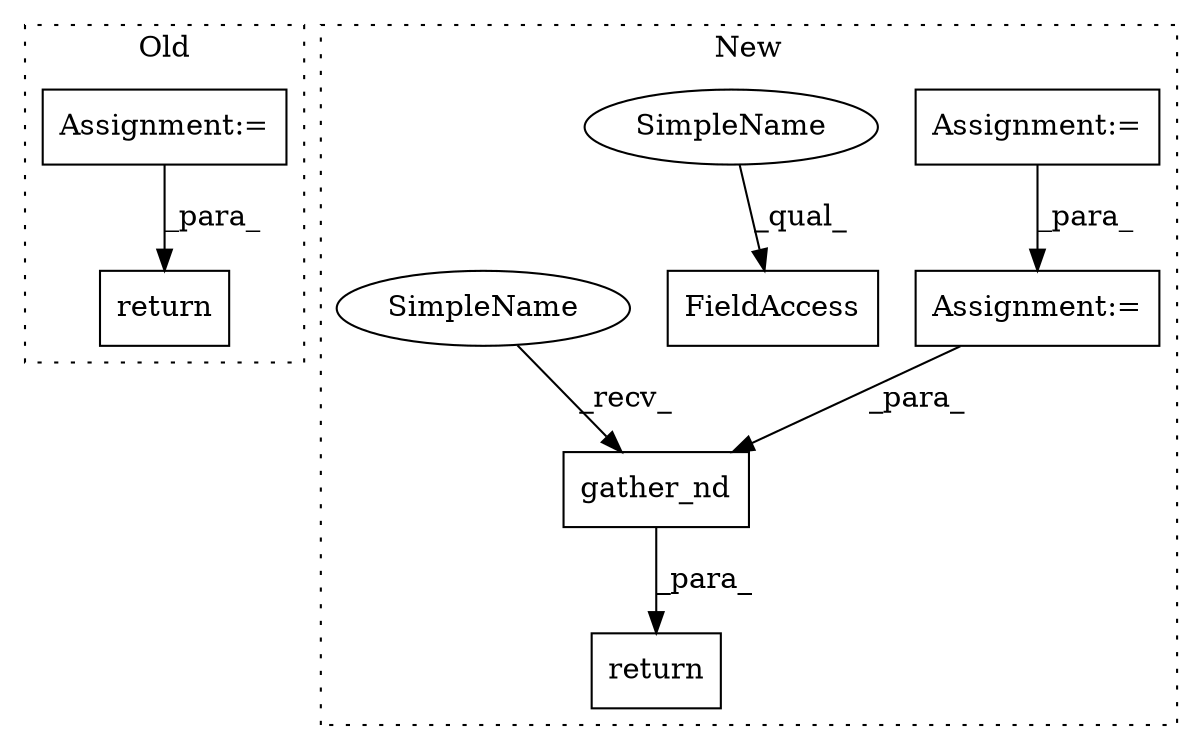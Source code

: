 digraph G {
subgraph cluster0 {
1 [label="return" a="41" s="59760" l="7" shape="box"];
6 [label="Assignment:=" a="7" s="59303" l="1" shape="box"];
label = "Old";
style="dotted";
}
subgraph cluster1 {
2 [label="gather_nd" a="32" s="61314,61350" l="10,1" shape="box"];
3 [label="Assignment:=" a="7" s="60581" l="1" shape="box"];
4 [label="Assignment:=" a="7" s="60999" l="1" shape="box"];
5 [label="return" a="41" s="61357" l="7" shape="box"];
7 [label="FieldAccess" a="22" s="61135" l="16" shape="box"];
8 [label="SimpleName" a="42" s="61135" l="10" shape="ellipse"];
9 [label="SimpleName" a="42" s="61303" l="10" shape="ellipse"];
label = "New";
style="dotted";
}
2 -> 5 [label="_para_"];
3 -> 4 [label="_para_"];
4 -> 2 [label="_para_"];
6 -> 1 [label="_para_"];
8 -> 7 [label="_qual_"];
9 -> 2 [label="_recv_"];
}